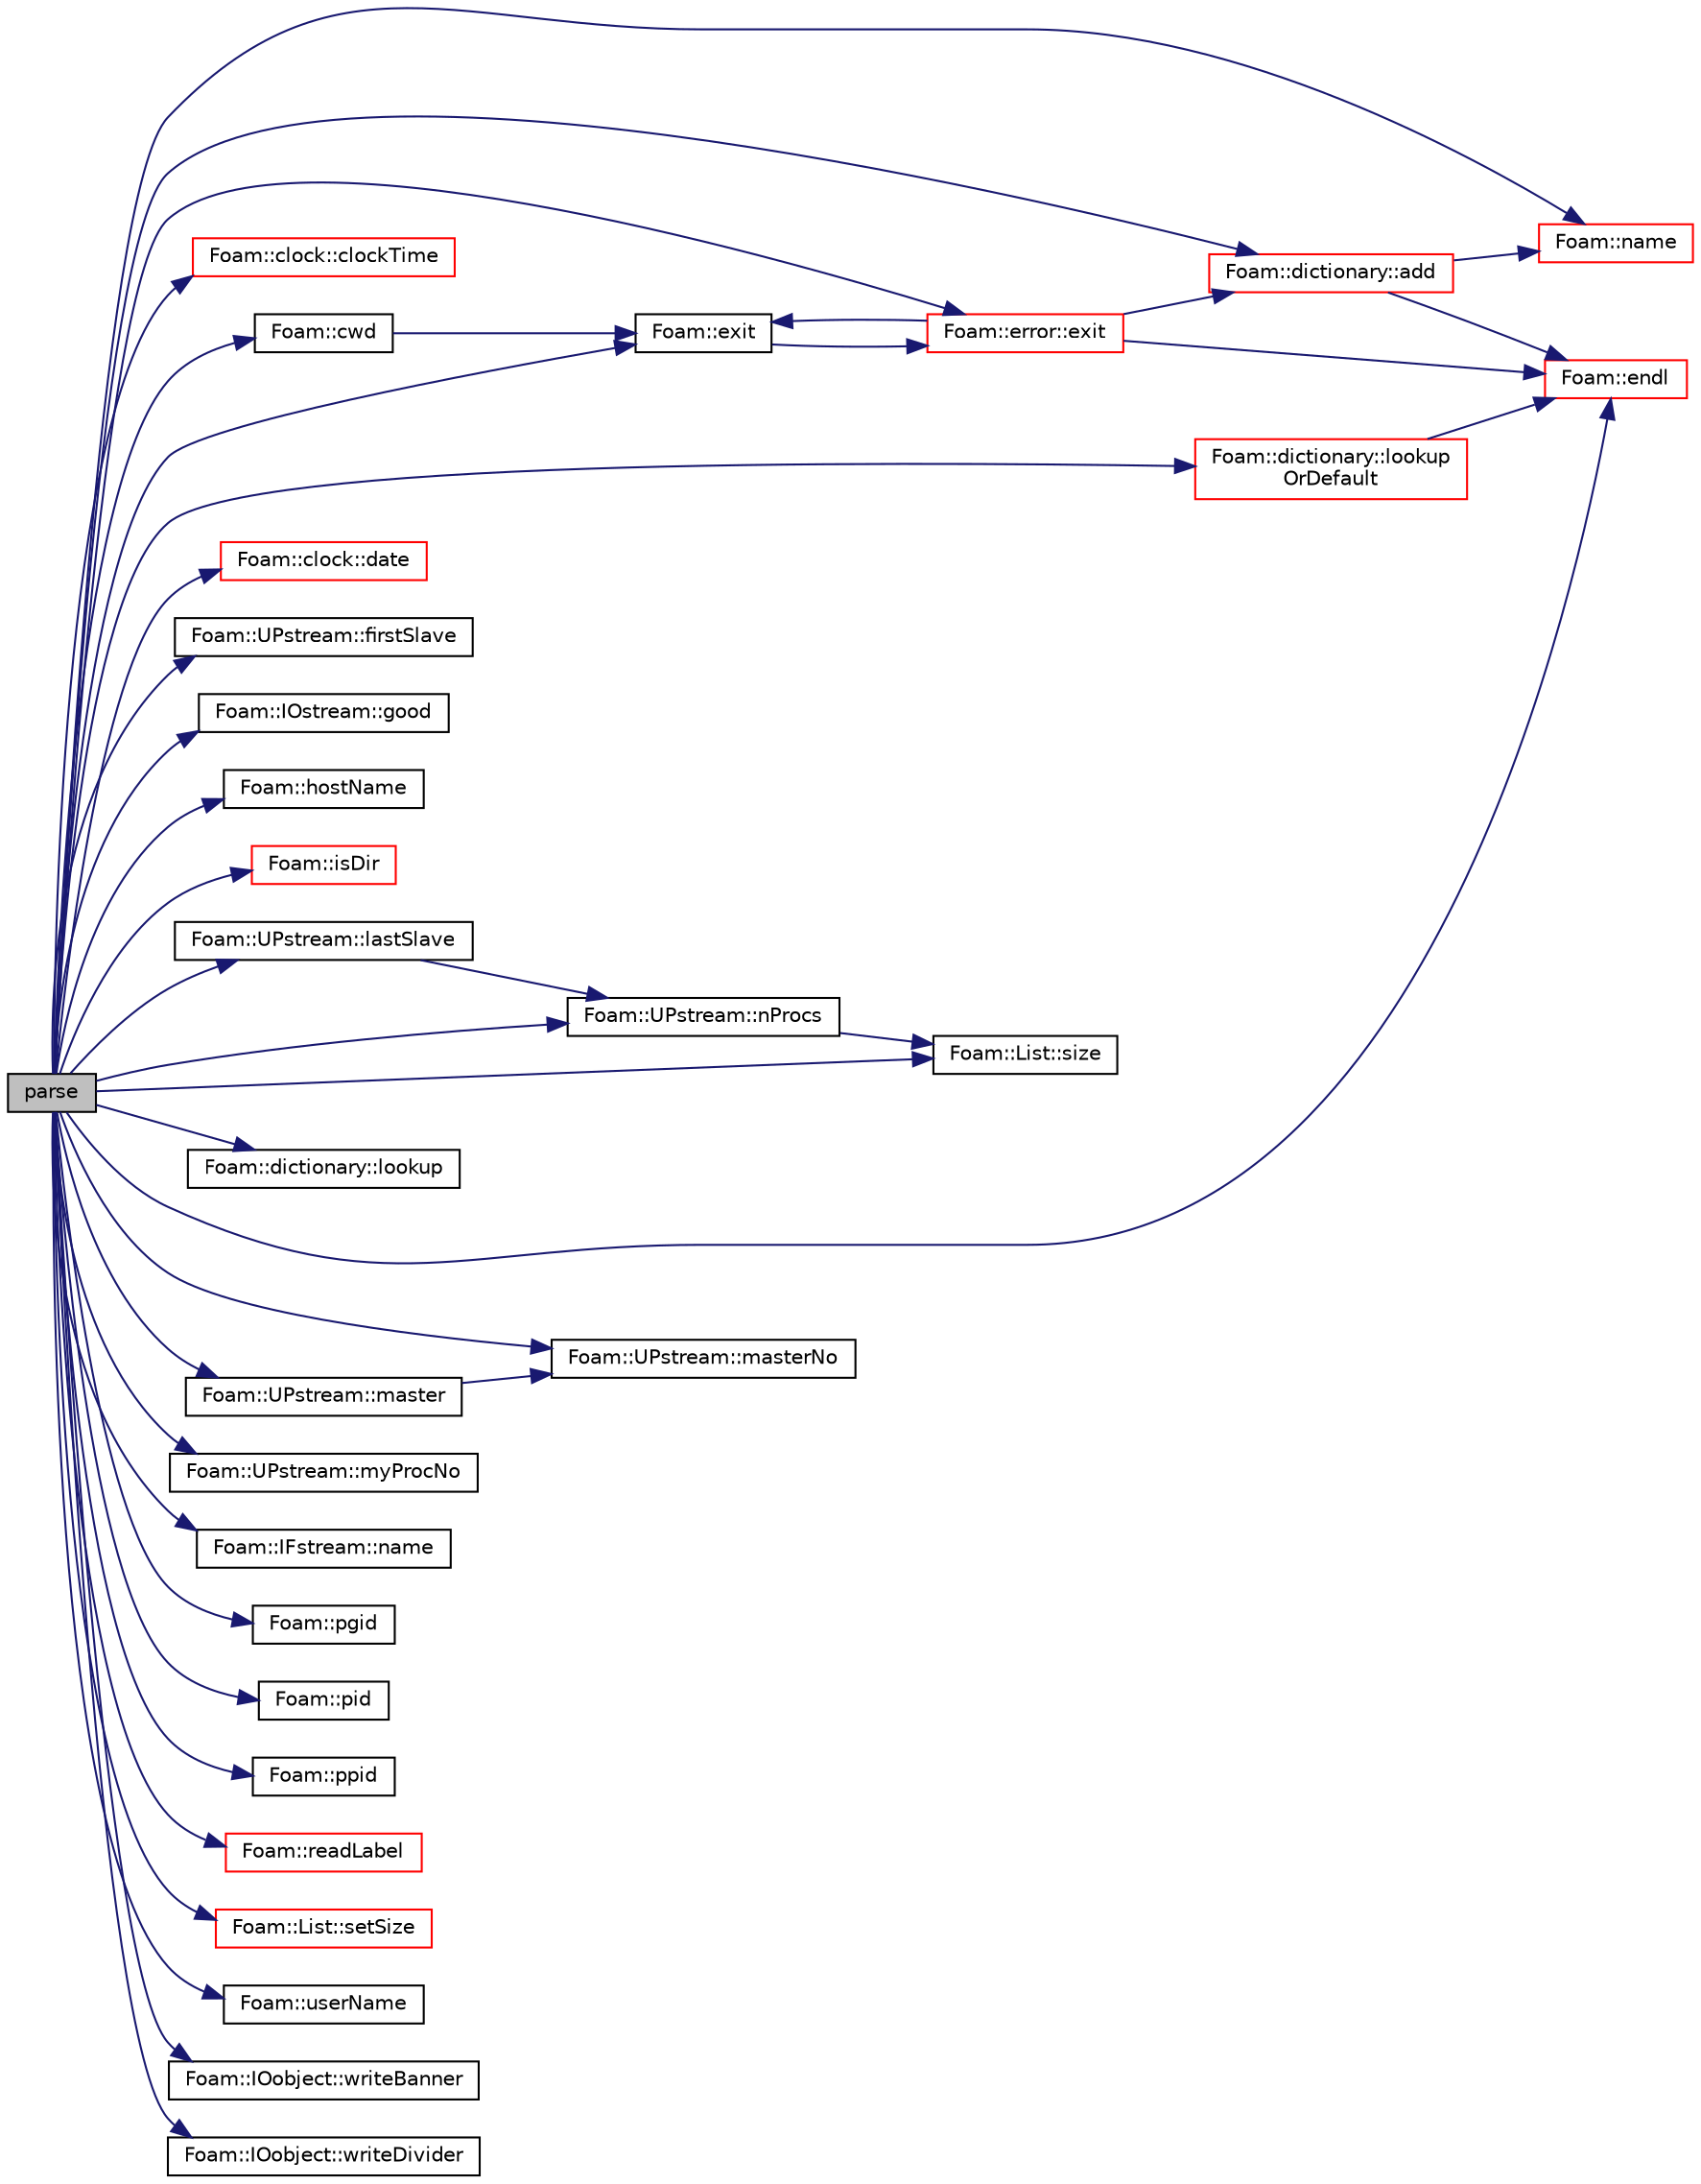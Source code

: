 digraph "parse"
{
  bgcolor="transparent";
  edge [fontname="Helvetica",fontsize="10",labelfontname="Helvetica",labelfontsize="10"];
  node [fontname="Helvetica",fontsize="10",shape=record];
  rankdir="LR";
  Node1 [label="parse",height=0.2,width=0.4,color="black", fillcolor="grey75", style="filled", fontcolor="black"];
  Node1 -> Node2 [color="midnightblue",fontsize="10",style="solid",fontname="Helvetica"];
  Node2 [label="Foam::dictionary::add",height=0.2,width=0.4,color="red",URL="$a00518.html#ac2ddcab42322c8d8af5e5830ab4d431b",tooltip="Add a new entry. "];
  Node2 -> Node3 [color="midnightblue",fontsize="10",style="solid",fontname="Helvetica"];
  Node3 [label="Foam::name",height=0.2,width=0.4,color="red",URL="$a10675.html#adcb0df2bd4953cb6bb390272d8263c3a",tooltip="Return a string representation of a complex. "];
  Node2 -> Node4 [color="midnightblue",fontsize="10",style="solid",fontname="Helvetica"];
  Node4 [label="Foam::endl",height=0.2,width=0.4,color="red",URL="$a10675.html#a2db8fe02a0d3909e9351bb4275b23ce4",tooltip="Add newline and flush stream. "];
  Node1 -> Node5 [color="midnightblue",fontsize="10",style="solid",fontname="Helvetica"];
  Node5 [label="Foam::clock::clockTime",height=0.2,width=0.4,color="red",URL="$a00274.html#a716145c4eae38fe6388b4c2b6eb3b576",tooltip="Return the current wall-clock time as a string. "];
  Node1 -> Node6 [color="midnightblue",fontsize="10",style="solid",fontname="Helvetica"];
  Node6 [label="Foam::cwd",height=0.2,width=0.4,color="black",URL="$a10675.html#a07e65e44305ffb6594966d3a53cb6272",tooltip="Return current working directory path name. "];
  Node6 -> Node7 [color="midnightblue",fontsize="10",style="solid",fontname="Helvetica"];
  Node7 [label="Foam::exit",height=0.2,width=0.4,color="black",URL="$a10675.html#a06ca7250d8e89caf05243ec094843642"];
  Node7 -> Node8 [color="midnightblue",fontsize="10",style="solid",fontname="Helvetica"];
  Node8 [label="Foam::error::exit",height=0.2,width=0.4,color="red",URL="$a00669.html#a8e05d3ad7f8730ff9a8bab5360fd7854",tooltip="Exit : can be called for any error to exit program. "];
  Node8 -> Node2 [color="midnightblue",fontsize="10",style="solid",fontname="Helvetica"];
  Node8 -> Node4 [color="midnightblue",fontsize="10",style="solid",fontname="Helvetica"];
  Node8 -> Node7 [color="midnightblue",fontsize="10",style="solid",fontname="Helvetica"];
  Node1 -> Node9 [color="midnightblue",fontsize="10",style="solid",fontname="Helvetica"];
  Node9 [label="Foam::clock::date",height=0.2,width=0.4,color="red",URL="$a00274.html#a85937959bc3f366942ea89fe679d22d0",tooltip="Return the current wall-clock date as a string. "];
  Node1 -> Node4 [color="midnightblue",fontsize="10",style="solid",fontname="Helvetica"];
  Node1 -> Node7 [color="midnightblue",fontsize="10",style="solid",fontname="Helvetica"];
  Node1 -> Node8 [color="midnightblue",fontsize="10",style="solid",fontname="Helvetica"];
  Node1 -> Node10 [color="midnightblue",fontsize="10",style="solid",fontname="Helvetica"];
  Node10 [label="Foam::UPstream::firstSlave",height=0.2,width=0.4,color="black",URL="$a02751.html#acf61876860b10a79aff95e52dd0c533f",tooltip="Process index of first slave. "];
  Node1 -> Node11 [color="midnightblue",fontsize="10",style="solid",fontname="Helvetica"];
  Node11 [label="Foam::IOstream::good",height=0.2,width=0.4,color="black",URL="$a01177.html#ad2e41c8280b6cdf93d39e1135d2abdf7",tooltip="Return true if next operation might succeed. "];
  Node1 -> Node12 [color="midnightblue",fontsize="10",style="solid",fontname="Helvetica"];
  Node12 [label="Foam::hostName",height=0.2,width=0.4,color="black",URL="$a10675.html#a79115b5e88efba141e59d08cfbd1d26e",tooltip="Return the system&#39;s host name, as per hostname(1) "];
  Node1 -> Node13 [color="midnightblue",fontsize="10",style="solid",fontname="Helvetica"];
  Node13 [label="Foam::isDir",height=0.2,width=0.4,color="red",URL="$a10675.html#a9c9cf5d33b9c5961f835aefe5d860c5a",tooltip="Does the name exist as a DIRECTORY in the file system? "];
  Node1 -> Node14 [color="midnightblue",fontsize="10",style="solid",fontname="Helvetica"];
  Node14 [label="Foam::UPstream::lastSlave",height=0.2,width=0.4,color="black",URL="$a02751.html#a6ba6de79b96f3b7f2d987b2b657f47e1",tooltip="Process index of last slave. "];
  Node14 -> Node15 [color="midnightblue",fontsize="10",style="solid",fontname="Helvetica"];
  Node15 [label="Foam::UPstream::nProcs",height=0.2,width=0.4,color="black",URL="$a02751.html#aada0e04d8127eda8ee95be0772754a4f",tooltip="Number of processes in parallel run. "];
  Node15 -> Node16 [color="midnightblue",fontsize="10",style="solid",fontname="Helvetica"];
  Node16 [label="Foam::List::size",height=0.2,width=0.4,color="black",URL="$a01355.html#a8a5f6fa29bd4b500caf186f60245b384",tooltip="Override size to be inconsistent with allocated storage. "];
  Node1 -> Node17 [color="midnightblue",fontsize="10",style="solid",fontname="Helvetica"];
  Node17 [label="Foam::dictionary::lookup",height=0.2,width=0.4,color="black",URL="$a00518.html#a8baab402d653d6e789f67c57e23a5b59",tooltip="Find and return an entry data stream. "];
  Node1 -> Node18 [color="midnightblue",fontsize="10",style="solid",fontname="Helvetica"];
  Node18 [label="Foam::dictionary::lookup\lOrDefault",height=0.2,width=0.4,color="red",URL="$a00518.html#ab188313de67c2c7ad4a5e8151eefb49d",tooltip="Find and return a T,. "];
  Node18 -> Node4 [color="midnightblue",fontsize="10",style="solid",fontname="Helvetica"];
  Node1 -> Node19 [color="midnightblue",fontsize="10",style="solid",fontname="Helvetica"];
  Node19 [label="Foam::UPstream::master",height=0.2,width=0.4,color="black",URL="$a02751.html#a36af549940a0aae3733774649594489f",tooltip="Am I the master process. "];
  Node19 -> Node20 [color="midnightblue",fontsize="10",style="solid",fontname="Helvetica"];
  Node20 [label="Foam::UPstream::masterNo",height=0.2,width=0.4,color="black",URL="$a02751.html#a30260fa445b5e3e14a9042269664adde",tooltip="Process index of the master. "];
  Node1 -> Node20 [color="midnightblue",fontsize="10",style="solid",fontname="Helvetica"];
  Node1 -> Node21 [color="midnightblue",fontsize="10",style="solid",fontname="Helvetica"];
  Node21 [label="Foam::UPstream::myProcNo",height=0.2,width=0.4,color="black",URL="$a02751.html#afc74d89573de32a3032c916f8cdd1733",tooltip="Number of this process (starting from masterNo() = 0) "];
  Node1 -> Node22 [color="midnightblue",fontsize="10",style="solid",fontname="Helvetica"];
  Node22 [label="Foam::IFstream::name",height=0.2,width=0.4,color="black",URL="$a01023.html#acd3da3556711337d571c60cf9ffb91cc",tooltip="Return the name of the stream. "];
  Node1 -> Node3 [color="midnightblue",fontsize="10",style="solid",fontname="Helvetica"];
  Node1 -> Node15 [color="midnightblue",fontsize="10",style="solid",fontname="Helvetica"];
  Node1 -> Node23 [color="midnightblue",fontsize="10",style="solid",fontname="Helvetica"];
  Node23 [label="Foam::pgid",height=0.2,width=0.4,color="black",URL="$a10675.html#a7058cbd6ff169b4d7aed9083eed858e9",tooltip="Return the group PID of this process. "];
  Node1 -> Node24 [color="midnightblue",fontsize="10",style="solid",fontname="Helvetica"];
  Node24 [label="Foam::pid",height=0.2,width=0.4,color="black",URL="$a10675.html#ab621fe2533a48ef515cd6477f3aec992",tooltip="Return the PID of this process. "];
  Node1 -> Node25 [color="midnightblue",fontsize="10",style="solid",fontname="Helvetica"];
  Node25 [label="Foam::ppid",height=0.2,width=0.4,color="black",URL="$a10675.html#a9b13ab83426179ca07d1beceb5148cda",tooltip="Return the parent PID of this process. "];
  Node1 -> Node26 [color="midnightblue",fontsize="10",style="solid",fontname="Helvetica"];
  Node26 [label="Foam::readLabel",height=0.2,width=0.4,color="red",URL="$a10675.html#abb09fbcf651d29208982dd7a601b606f"];
  Node1 -> Node27 [color="midnightblue",fontsize="10",style="solid",fontname="Helvetica"];
  Node27 [label="Foam::List::setSize",height=0.2,width=0.4,color="red",URL="$a01355.html#aedb985ffeaf1bdbfeccc2a8730405703",tooltip="Reset size of List. "];
  Node1 -> Node16 [color="midnightblue",fontsize="10",style="solid",fontname="Helvetica"];
  Node1 -> Node28 [color="midnightblue",fontsize="10",style="solid",fontname="Helvetica"];
  Node28 [label="Foam::userName",height=0.2,width=0.4,color="black",URL="$a10675.html#a6d8325a98d213a3ff962d88bfdd504e6",tooltip="Return the user&#39;s login name. "];
  Node1 -> Node29 [color="midnightblue",fontsize="10",style="solid",fontname="Helvetica"];
  Node29 [label="Foam::IOobject::writeBanner",height=0.2,width=0.4,color="black",URL="$a01170.html#a02fe83a3242334d79d9798f542c1b780",tooltip="Write the standard OpenFOAM file/dictionary banner. "];
  Node1 -> Node30 [color="midnightblue",fontsize="10",style="solid",fontname="Helvetica"];
  Node30 [label="Foam::IOobject::writeDivider",height=0.2,width=0.4,color="black",URL="$a01170.html#ab9dfd1788c127840b478e7c3b95b2e51",tooltip="Write the standard file section divider. "];
}

